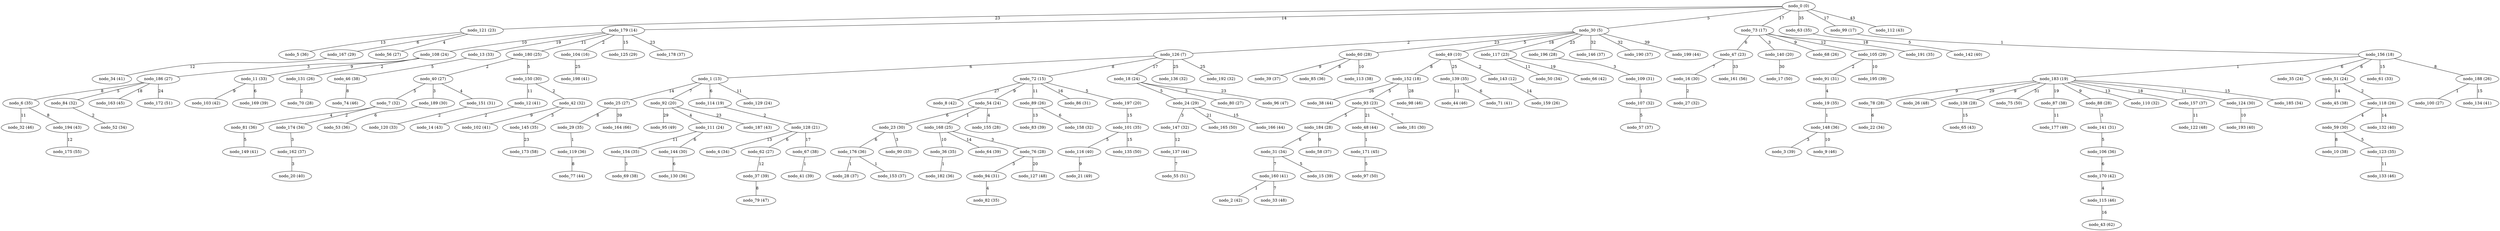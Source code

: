 graph gen_gilbert_200_dijkstra {
 "nodo_126 (7)" -- "nodo_1 (13)" [label=6 weight=6]
 "nodo_160 (41)" -- "nodo_2 (42)" [label=1 weight=1]
 "nodo_148 (36)" -- "nodo_3 (39)" [label=3 weight=3]
 "nodo_128 (21)" -- "nodo_4 (34)" [label=13 weight=13]
 "nodo_121 (23)" -- "nodo_5 (36)" [label=13 weight=13]
 "nodo_186 (27)" -- "nodo_6 (35)" [label=8 weight=8]
 "nodo_40 (27)" -- "nodo_7 (32)" [label=5 weight=5]
 "nodo_72 (15)" -- "nodo_8 (42)" [label=27 weight=27]
 "nodo_148 (36)" -- "nodo_9 (46)" [label=10 weight=10]
 "nodo_59 (30)" -- "nodo_10 (38)" [label=8 weight=8]
 "nodo_108 (24)" -- "nodo_11 (33)" [label=9 weight=9]
 "nodo_150 (30)" -- "nodo_12 (41)" [label=11 weight=11]
 "nodo_179 (14)" -- "nodo_13 (33)" [label=19 weight=19]
 "nodo_12 (41)" -- "nodo_14 (43)" [label=2 weight=2]
 "nodo_31 (34)" -- "nodo_15 (39)" [label=5 weight=5]
 "nodo_47 (23)" -- "nodo_16 (30)" [label=7 weight=7]
 "nodo_140 (20)" -- "nodo_17 (50)" [label=30 weight=30]
 "nodo_126 (7)" -- "nodo_18 (24)" [label=17 weight=17]
 "nodo_91 (31)" -- "nodo_19 (35)" [label=4 weight=4]
 "nodo_162 (37)" -- "nodo_20 (40)" [label=3 weight=3]
 "nodo_116 (40)" -- "nodo_21 (49)" [label=9 weight=9]
 "nodo_78 (28)" -- "nodo_22 (34)" [label=6 weight=6]
 "nodo_54 (24)" -- "nodo_23 (30)" [label=6 weight=6]
 "nodo_18 (24)" -- "nodo_24 (29)" [label=5 weight=5]
 "nodo_1 (13)" -- "nodo_25 (27)" [label=14 weight=14]
 "nodo_183 (19)" -- "nodo_26 (48)" [label=29 weight=29]
 "nodo_16 (30)" -- "nodo_27 (32)" [label=2 weight=2]
 "nodo_176 (36)" -- "nodo_28 (37)" [label=1 weight=1]
 "nodo_25 (27)" -- "nodo_29 (35)" [label=8 weight=8]
 "nodo_0 (0)" -- "nodo_30 (5)" [label=5 weight=5]
 "nodo_184 (28)" -- "nodo_31 (34)" [label=6 weight=6]
 "nodo_6 (35)" -- "nodo_32 (46)" [label=11 weight=11]
 "nodo_160 (41)" -- "nodo_33 (48)" [label=7 weight=7]
 "nodo_167 (29)" -- "nodo_34 (41)" [label=12 weight=12]
 "nodo_156 (18)" -- "nodo_35 (24)" [label=6 weight=6]
 "nodo_168 (25)" -- "nodo_36 (35)" [label=10 weight=10]
 "nodo_62 (27)" -- "nodo_37 (39)" [label=12 weight=12]
 "nodo_152 (18)" -- "nodo_38 (44)" [label=26 weight=26]
 "nodo_60 (28)" -- "nodo_39 (37)" [label=9 weight=9]
 "nodo_180 (25)" -- "nodo_40 (27)" [label=2 weight=2]
 "nodo_67 (38)" -- "nodo_41 (39)" [label=1 weight=1]
 "nodo_150 (30)" -- "nodo_42 (32)" [label=2 weight=2]
 "nodo_115 (46)" -- "nodo_43 (62)" [label=16 weight=16]
 "nodo_139 (35)" -- "nodo_44 (46)" [label=11 weight=11]
 "nodo_51 (24)" -- "nodo_45 (38)" [label=14 weight=14]
 "nodo_13 (33)" -- "nodo_46 (38)" [label=5 weight=5]
 "nodo_73 (17)" -- "nodo_47 (23)" [label=6 weight=6]
 "nodo_93 (23)" -- "nodo_48 (44)" [label=21 weight=21]
 "nodo_30 (5)" -- "nodo_49 (10)" [label=5 weight=5]
 "nodo_117 (23)" -- "nodo_50 (34)" [label=11 weight=11]
 "nodo_156 (18)" -- "nodo_51 (24)" [label=6 weight=6]
 "nodo_84 (32)" -- "nodo_52 (34)" [label=2 weight=2]
 "nodo_189 (30)" -- "nodo_53 (36)" [label=6 weight=6]
 "nodo_72 (15)" -- "nodo_54 (24)" [label=9 weight=9]
 "nodo_137 (44)" -- "nodo_55 (51)" [label=7 weight=7]
 "nodo_121 (23)" -- "nodo_56 (27)" [label=4 weight=4]
 "nodo_107 (32)" -- "nodo_57 (37)" [label=5 weight=5]
 "nodo_184 (28)" -- "nodo_58 (37)" [label=9 weight=9]
 "nodo_118 (26)" -- "nodo_59 (30)" [label=4 weight=4]
 "nodo_30 (5)" -- "nodo_60 (28)" [label=23 weight=23]
 "nodo_156 (18)" -- "nodo_61 (33)" [label=15 weight=15]
 "nodo_128 (21)" -- "nodo_62 (27)" [label=6 weight=6]
 "nodo_0 (0)" -- "nodo_63 (35)" [label=35 weight=35]
 "nodo_168 (25)" -- "nodo_64 (39)" [label=14 weight=14]
 "nodo_138 (28)" -- "nodo_65 (43)" [label=15 weight=15]
 "nodo_117 (23)" -- "nodo_66 (42)" [label=19 weight=19]
 "nodo_128 (21)" -- "nodo_67 (38)" [label=17 weight=17]
 "nodo_73 (17)" -- "nodo_68 (26)" [label=9 weight=9]
 "nodo_154 (35)" -- "nodo_69 (38)" [label=3 weight=3]
 "nodo_131 (26)" -- "nodo_70 (28)" [label=2 weight=2]
 "nodo_139 (35)" -- "nodo_71 (41)" [label=6 weight=6]
 "nodo_126 (7)" -- "nodo_72 (15)" [label=8 weight=8]
 "nodo_0 (0)" -- "nodo_73 (17)" [label=17 weight=17]
 "nodo_46 (38)" -- "nodo_74 (46)" [label=8 weight=8]
 "nodo_183 (19)" -- "nodo_75 (50)" [label=31 weight=31]
 "nodo_168 (25)" -- "nodo_76 (28)" [label=3 weight=3]
 "nodo_119 (36)" -- "nodo_77 (44)" [label=8 weight=8]
 "nodo_183 (19)" -- "nodo_78 (28)" [label=9 weight=9]
 "nodo_37 (39)" -- "nodo_79 (47)" [label=8 weight=8]
 "nodo_18 (24)" -- "nodo_80 (27)" [label=3 weight=3]
 "nodo_7 (32)" -- "nodo_81 (36)" [label=4 weight=4]
 "nodo_94 (31)" -- "nodo_82 (35)" [label=4 weight=4]
 "nodo_89 (26)" -- "nodo_83 (39)" [label=13 weight=13]
 "nodo_186 (27)" -- "nodo_84 (32)" [label=5 weight=5]
 "nodo_60 (28)" -- "nodo_85 (36)" [label=8 weight=8]
 "nodo_72 (15)" -- "nodo_86 (31)" [label=16 weight=16]
 "nodo_183 (19)" -- "nodo_87 (38)" [label=19 weight=19]
 "nodo_183 (19)" -- "nodo_88 (28)" [label=9 weight=9]
 "nodo_72 (15)" -- "nodo_89 (26)" [label=11 weight=11]
 "nodo_23 (30)" -- "nodo_90 (33)" [label=3 weight=3]
 "nodo_105 (29)" -- "nodo_91 (31)" [label=2 weight=2]
 "nodo_1 (13)" -- "nodo_92 (20)" [label=7 weight=7]
 "nodo_152 (18)" -- "nodo_93 (23)" [label=5 weight=5]
 "nodo_76 (28)" -- "nodo_94 (31)" [label=3 weight=3]
 "nodo_92 (20)" -- "nodo_95 (49)" [label=29 weight=29]
 "nodo_18 (24)" -- "nodo_96 (47)" [label=23 weight=23]
 "nodo_171 (45)" -- "nodo_97 (50)" [label=5 weight=5]
 "nodo_152 (18)" -- "nodo_98 (46)" [label=28 weight=28]
 "nodo_0 (0)" -- "nodo_99 (17)" [label=17 weight=17]
 "nodo_188 (26)" -- "nodo_100 (27)" [label=1 weight=1]
 "nodo_197 (20)" -- "nodo_101 (35)" [label=15 weight=15]
 "nodo_42 (32)" -- "nodo_102 (41)" [label=9 weight=9]
 "nodo_11 (33)" -- "nodo_103 (42)" [label=9 weight=9]
 "nodo_179 (14)" -- "nodo_104 (16)" [label=2 weight=2]
 "nodo_73 (17)" -- "nodo_105 (29)" [label=12 weight=12]
 "nodo_141 (31)" -- "nodo_106 (36)" [label=5 weight=5]
 "nodo_109 (31)" -- "nodo_107 (32)" [label=1 weight=1]
 "nodo_179 (14)" -- "nodo_108 (24)" [label=10 weight=10]
 "nodo_196 (28)" -- "nodo_109 (31)" [label=3 weight=3]
 "nodo_183 (19)" -- "nodo_110 (32)" [label=13 weight=13]
 "nodo_92 (20)" -- "nodo_111 (24)" [label=4 weight=4]
 "nodo_0 (0)" -- "nodo_112 (43)" [label=43 weight=43]
 "nodo_60 (28)" -- "nodo_113 (38)" [label=10 weight=10]
 "nodo_1 (13)" -- "nodo_114 (19)" [label=6 weight=6]
 "nodo_170 (42)" -- "nodo_115 (46)" [label=4 weight=4]
 "nodo_101 (35)" -- "nodo_116 (40)" [label=5 weight=5]
 "nodo_30 (5)" -- "nodo_117 (23)" [label=18 weight=18]
 "nodo_51 (24)" -- "nodo_118 (26)" [label=2 weight=2]
 "nodo_29 (35)" -- "nodo_119 (36)" [label=1 weight=1]
 "nodo_151 (31)" -- "nodo_120 (33)" [label=2 weight=2]
 "nodo_0 (0)" -- "nodo_121 (23)" [label=23 weight=23]
 "nodo_157 (37)" -- "nodo_122 (48)" [label=11 weight=11]
 "nodo_59 (30)" -- "nodo_123 (35)" [label=5 weight=5]
 "nodo_183 (19)" -- "nodo_124 (30)" [label=11 weight=11]
 "nodo_179 (14)" -- "nodo_125 (29)" [label=15 weight=15]
 "nodo_30 (5)" -- "nodo_126 (7)" [label=2 weight=2]
 "nodo_76 (28)" -- "nodo_127 (48)" [label=20 weight=20]
 "nodo_114 (19)" -- "nodo_128 (21)" [label=2 weight=2]
 "nodo_1 (13)" -- "nodo_129 (24)" [label=11 weight=11]
 "nodo_144 (30)" -- "nodo_130 (36)" [label=6 weight=6]
 "nodo_108 (24)" -- "nodo_131 (26)" [label=2 weight=2]
 "nodo_118 (26)" -- "nodo_132 (40)" [label=14 weight=14]
 "nodo_123 (35)" -- "nodo_133 (46)" [label=11 weight=11]
 "nodo_188 (26)" -- "nodo_134 (41)" [label=15 weight=15]
 "nodo_101 (35)" -- "nodo_135 (50)" [label=15 weight=15]
 "nodo_126 (7)" -- "nodo_136 (32)" [label=25 weight=25]
 "nodo_147 (32)" -- "nodo_137 (44)" [label=12 weight=12]
 "nodo_183 (19)" -- "nodo_138 (28)" [label=9 weight=9]
 "nodo_49 (10)" -- "nodo_139 (35)" [label=25 weight=25]
 "nodo_73 (17)" -- "nodo_140 (20)" [label=3 weight=3]
 "nodo_88 (28)" -- "nodo_141 (31)" [label=3 weight=3]
 "nodo_63 (35)" -- "nodo_142 (40)" [label=5 weight=5]
 "nodo_49 (10)" -- "nodo_143 (12)" [label=2 weight=2]
 "nodo_111 (24)" -- "nodo_144 (30)" [label=6 weight=6]
 "nodo_42 (32)" -- "nodo_145 (35)" [label=3 weight=3]
 "nodo_30 (5)" -- "nodo_146 (37)" [label=32 weight=32]
 "nodo_24 (29)" -- "nodo_147 (32)" [label=3 weight=3]
 "nodo_19 (35)" -- "nodo_148 (36)" [label=1 weight=1]
 "nodo_81 (36)" -- "nodo_149 (41)" [label=5 weight=5]
 "nodo_180 (25)" -- "nodo_150 (30)" [label=5 weight=5]
 "nodo_40 (27)" -- "nodo_151 (31)" [label=4 weight=4]
 "nodo_49 (10)" -- "nodo_152 (18)" [label=8 weight=8]
 "nodo_176 (36)" -- "nodo_153 (37)" [label=1 weight=1]
 "nodo_111 (24)" -- "nodo_154 (35)" [label=11 weight=11]
 "nodo_54 (24)" -- "nodo_155 (28)" [label=4 weight=4]
 "nodo_99 (17)" -- "nodo_156 (18)" [label=1 weight=1]
 "nodo_183 (19)" -- "nodo_157 (37)" [label=18 weight=18]
 "nodo_89 (26)" -- "nodo_158 (32)" [label=6 weight=6]
 "nodo_143 (12)" -- "nodo_159 (26)" [label=14 weight=14]
 "nodo_31 (34)" -- "nodo_160 (41)" [label=7 weight=7]
 "nodo_47 (23)" -- "nodo_161 (56)" [label=33 weight=33]
 "nodo_174 (34)" -- "nodo_162 (37)" [label=3 weight=3]
 "nodo_186 (27)" -- "nodo_163 (45)" [label=18 weight=18]
 "nodo_25 (27)" -- "nodo_164 (66)" [label=39 weight=39]
 "nodo_24 (29)" -- "nodo_165 (50)" [label=21 weight=21]
 "nodo_24 (29)" -- "nodo_166 (44)" [label=15 weight=15]
 "nodo_121 (23)" -- "nodo_167 (29)" [label=6 weight=6]
 "nodo_54 (24)" -- "nodo_168 (25)" [label=1 weight=1]
 "nodo_11 (33)" -- "nodo_169 (39)" [label=6 weight=6]
 "nodo_106 (36)" -- "nodo_170 (42)" [label=6 weight=6]
 "nodo_48 (44)" -- "nodo_171 (45)" [label=1 weight=1]
 "nodo_186 (27)" -- "nodo_172 (51)" [label=24 weight=24]
 "nodo_145 (35)" -- "nodo_173 (58)" [label=23 weight=23]
 "nodo_7 (32)" -- "nodo_174 (34)" [label=2 weight=2]
 "nodo_194 (43)" -- "nodo_175 (55)" [label=12 weight=12]
 "nodo_23 (30)" -- "nodo_176 (36)" [label=6 weight=6]
 "nodo_87 (38)" -- "nodo_177 (49)" [label=11 weight=11]
 "nodo_179 (14)" -- "nodo_178 (37)" [label=23 weight=23]
 "nodo_0 (0)" -- "nodo_179 (14)" [label=14 weight=14]
 "nodo_179 (14)" -- "nodo_180 (25)" [label=11 weight=11]
 "nodo_93 (23)" -- "nodo_181 (30)" [label=7 weight=7]
 "nodo_36 (35)" -- "nodo_182 (36)" [label=1 weight=1]
 "nodo_156 (18)" -- "nodo_183 (19)" [label=1 weight=1]
 "nodo_93 (23)" -- "nodo_184 (28)" [label=5 weight=5]
 "nodo_183 (19)" -- "nodo_185 (34)" [label=15 weight=15]
 "nodo_108 (24)" -- "nodo_186 (27)" [label=3 weight=3]
 "nodo_92 (20)" -- "nodo_187 (43)" [label=23 weight=23]
 "nodo_156 (18)" -- "nodo_188 (26)" [label=8 weight=8]
 "nodo_40 (27)" -- "nodo_189 (30)" [label=3 weight=3]
 "nodo_30 (5)" -- "nodo_190 (37)" [label=32 weight=32]
 "nodo_73 (17)" -- "nodo_191 (35)" [label=18 weight=18]
 "nodo_126 (7)" -- "nodo_192 (32)" [label=25 weight=25]
 "nodo_124 (30)" -- "nodo_193 (40)" [label=10 weight=10]
 "nodo_6 (35)" -- "nodo_194 (43)" [label=8 weight=8]
 "nodo_105 (29)" -- "nodo_195 (39)" [label=10 weight=10]
 "nodo_30 (5)" -- "nodo_196 (28)" [label=23 weight=23]
 "nodo_72 (15)" -- "nodo_197 (20)" [label=5 weight=5]
 "nodo_104 (16)" -- "nodo_198 (41)" [label=25 weight=25]
 "nodo_30 (5)" -- "nodo_199 (44)" [label=39 weight=39]
}